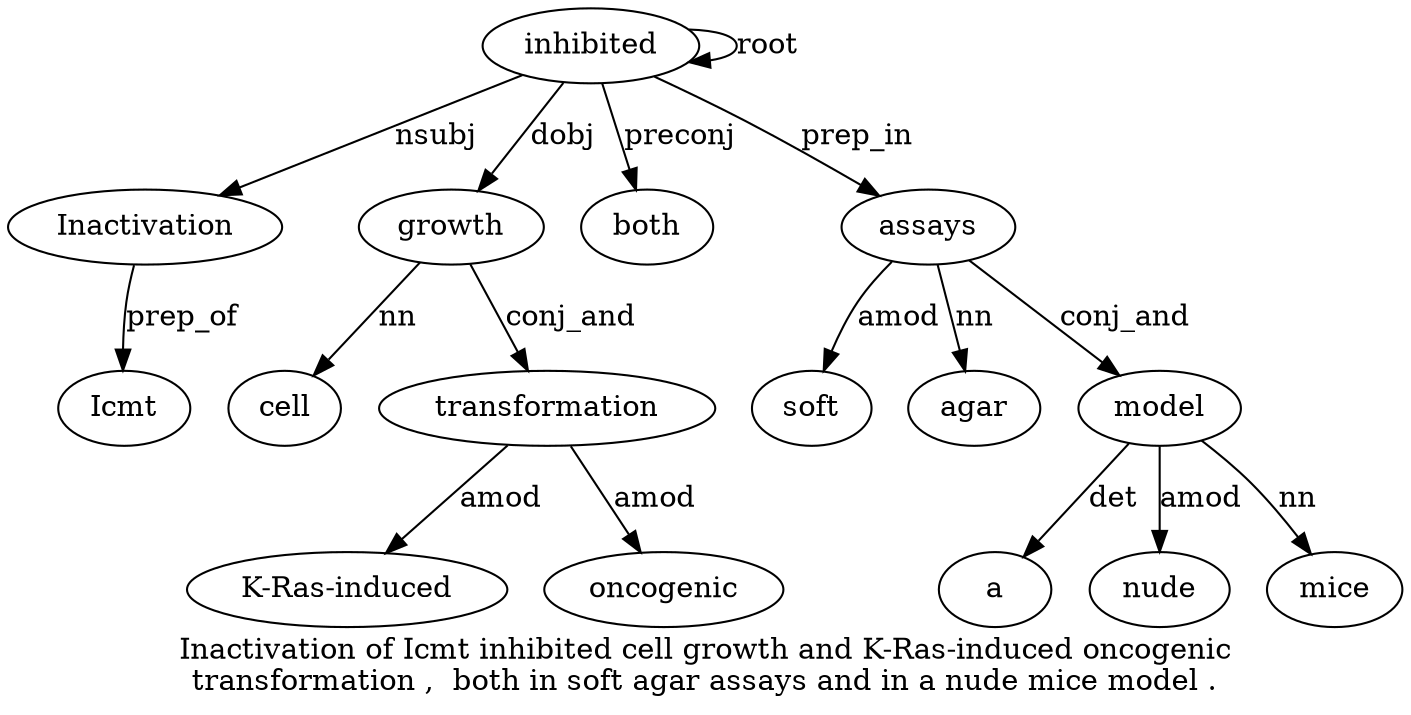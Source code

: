 digraph "Inactivation of Icmt inhibited cell growth and K-Ras-induced oncogenic transformation ,  both in soft agar assays and in a nude mice model ." {
label="Inactivation of Icmt inhibited cell growth and K-Ras-induced oncogenic
transformation ,  both in soft agar assays and in a nude mice model .";
inhibited4 [style=filled, fillcolor=white, label=inhibited];
Inactivation1 [style=filled, fillcolor=white, label=Inactivation];
inhibited4 -> Inactivation1  [label=nsubj];
Icmt3 [style=filled, fillcolor=white, label=Icmt];
Inactivation1 -> Icmt3  [label=prep_of];
inhibited4 -> inhibited4  [label=root];
growth6 [style=filled, fillcolor=white, label=growth];
cell5 [style=filled, fillcolor=white, label=cell];
growth6 -> cell5  [label=nn];
inhibited4 -> growth6  [label=dobj];
transformation10 [style=filled, fillcolor=white, label=transformation];
"K-Ras-induced8" [style=filled, fillcolor=white, label="K-Ras-induced"];
transformation10 -> "K-Ras-induced8"  [label=amod];
oncogenic9 [style=filled, fillcolor=white, label=oncogenic];
transformation10 -> oncogenic9  [label=amod];
growth6 -> transformation10  [label=conj_and];
both12 [style=filled, fillcolor=white, label=both];
inhibited4 -> both12  [label=preconj];
assays16 [style=filled, fillcolor=white, label=assays];
soft14 [style=filled, fillcolor=white, label=soft];
assays16 -> soft14  [label=amod];
agar15 [style=filled, fillcolor=white, label=agar];
assays16 -> agar15  [label=nn];
inhibited4 -> assays16  [label=prep_in];
model22 [style=filled, fillcolor=white, label=model];
a19 [style=filled, fillcolor=white, label=a];
model22 -> a19  [label=det];
nude20 [style=filled, fillcolor=white, label=nude];
model22 -> nude20  [label=amod];
mice21 [style=filled, fillcolor=white, label=mice];
model22 -> mice21  [label=nn];
assays16 -> model22  [label=conj_and];
}
